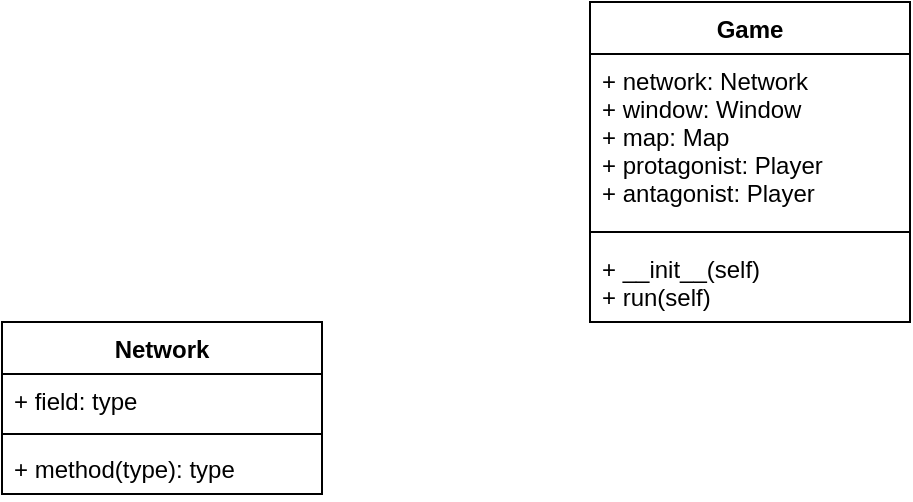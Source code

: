 <mxfile version="14.4.6" type="github">
  <diagram id="C5RBs43oDa-KdzZeNtuy" name="Page-1">
    <mxGraphModel dx="931" dy="554" grid="1" gridSize="10" guides="1" tooltips="1" connect="1" arrows="1" fold="1" page="1" pageScale="1" pageWidth="827" pageHeight="1169" math="0" shadow="0">
      <root>
        <mxCell id="WIyWlLk6GJQsqaUBKTNV-0" />
        <mxCell id="WIyWlLk6GJQsqaUBKTNV-1" parent="WIyWlLk6GJQsqaUBKTNV-0" />
        <mxCell id="4tkjXzW0Gn319BX2Gngi-0" value="Game" style="swimlane;fontStyle=1;align=center;verticalAlign=top;childLayout=stackLayout;horizontal=1;startSize=26;horizontalStack=0;resizeParent=1;resizeParentMax=0;resizeLast=0;collapsible=1;marginBottom=0;" vertex="1" parent="WIyWlLk6GJQsqaUBKTNV-1">
          <mxGeometry x="334" y="20" width="160" height="160" as="geometry" />
        </mxCell>
        <mxCell id="4tkjXzW0Gn319BX2Gngi-1" value="+ network: Network&#xa;+ window: Window&#xa;+ map: Map&#xa;+ protagonist: Player&#xa;+ antagonist: Player&#xa;" style="text;strokeColor=none;fillColor=none;align=left;verticalAlign=top;spacingLeft=4;spacingRight=4;overflow=hidden;rotatable=0;points=[[0,0.5],[1,0.5]];portConstraint=eastwest;" vertex="1" parent="4tkjXzW0Gn319BX2Gngi-0">
          <mxGeometry y="26" width="160" height="84" as="geometry" />
        </mxCell>
        <mxCell id="4tkjXzW0Gn319BX2Gngi-2" value="" style="line;strokeWidth=1;fillColor=none;align=left;verticalAlign=middle;spacingTop=-1;spacingLeft=3;spacingRight=3;rotatable=0;labelPosition=right;points=[];portConstraint=eastwest;" vertex="1" parent="4tkjXzW0Gn319BX2Gngi-0">
          <mxGeometry y="110" width="160" height="10" as="geometry" />
        </mxCell>
        <mxCell id="4tkjXzW0Gn319BX2Gngi-3" value="+ __init__(self)&#xa;+ run(self)&#xa;" style="text;strokeColor=none;fillColor=none;align=left;verticalAlign=top;spacingLeft=4;spacingRight=4;overflow=hidden;rotatable=0;points=[[0,0.5],[1,0.5]];portConstraint=eastwest;" vertex="1" parent="4tkjXzW0Gn319BX2Gngi-0">
          <mxGeometry y="120" width="160" height="40" as="geometry" />
        </mxCell>
        <mxCell id="4tkjXzW0Gn319BX2Gngi-8" value="Network" style="swimlane;fontStyle=1;align=center;verticalAlign=top;childLayout=stackLayout;horizontal=1;startSize=26;horizontalStack=0;resizeParent=1;resizeParentMax=0;resizeLast=0;collapsible=1;marginBottom=0;" vertex="1" parent="WIyWlLk6GJQsqaUBKTNV-1">
          <mxGeometry x="40" y="180" width="160" height="86" as="geometry" />
        </mxCell>
        <mxCell id="4tkjXzW0Gn319BX2Gngi-9" value="+ field: type" style="text;strokeColor=none;fillColor=none;align=left;verticalAlign=top;spacingLeft=4;spacingRight=4;overflow=hidden;rotatable=0;points=[[0,0.5],[1,0.5]];portConstraint=eastwest;" vertex="1" parent="4tkjXzW0Gn319BX2Gngi-8">
          <mxGeometry y="26" width="160" height="26" as="geometry" />
        </mxCell>
        <mxCell id="4tkjXzW0Gn319BX2Gngi-10" value="" style="line;strokeWidth=1;fillColor=none;align=left;verticalAlign=middle;spacingTop=-1;spacingLeft=3;spacingRight=3;rotatable=0;labelPosition=right;points=[];portConstraint=eastwest;" vertex="1" parent="4tkjXzW0Gn319BX2Gngi-8">
          <mxGeometry y="52" width="160" height="8" as="geometry" />
        </mxCell>
        <mxCell id="4tkjXzW0Gn319BX2Gngi-11" value="+ method(type): type" style="text;strokeColor=none;fillColor=none;align=left;verticalAlign=top;spacingLeft=4;spacingRight=4;overflow=hidden;rotatable=0;points=[[0,0.5],[1,0.5]];portConstraint=eastwest;" vertex="1" parent="4tkjXzW0Gn319BX2Gngi-8">
          <mxGeometry y="60" width="160" height="26" as="geometry" />
        </mxCell>
      </root>
    </mxGraphModel>
  </diagram>
</mxfile>
